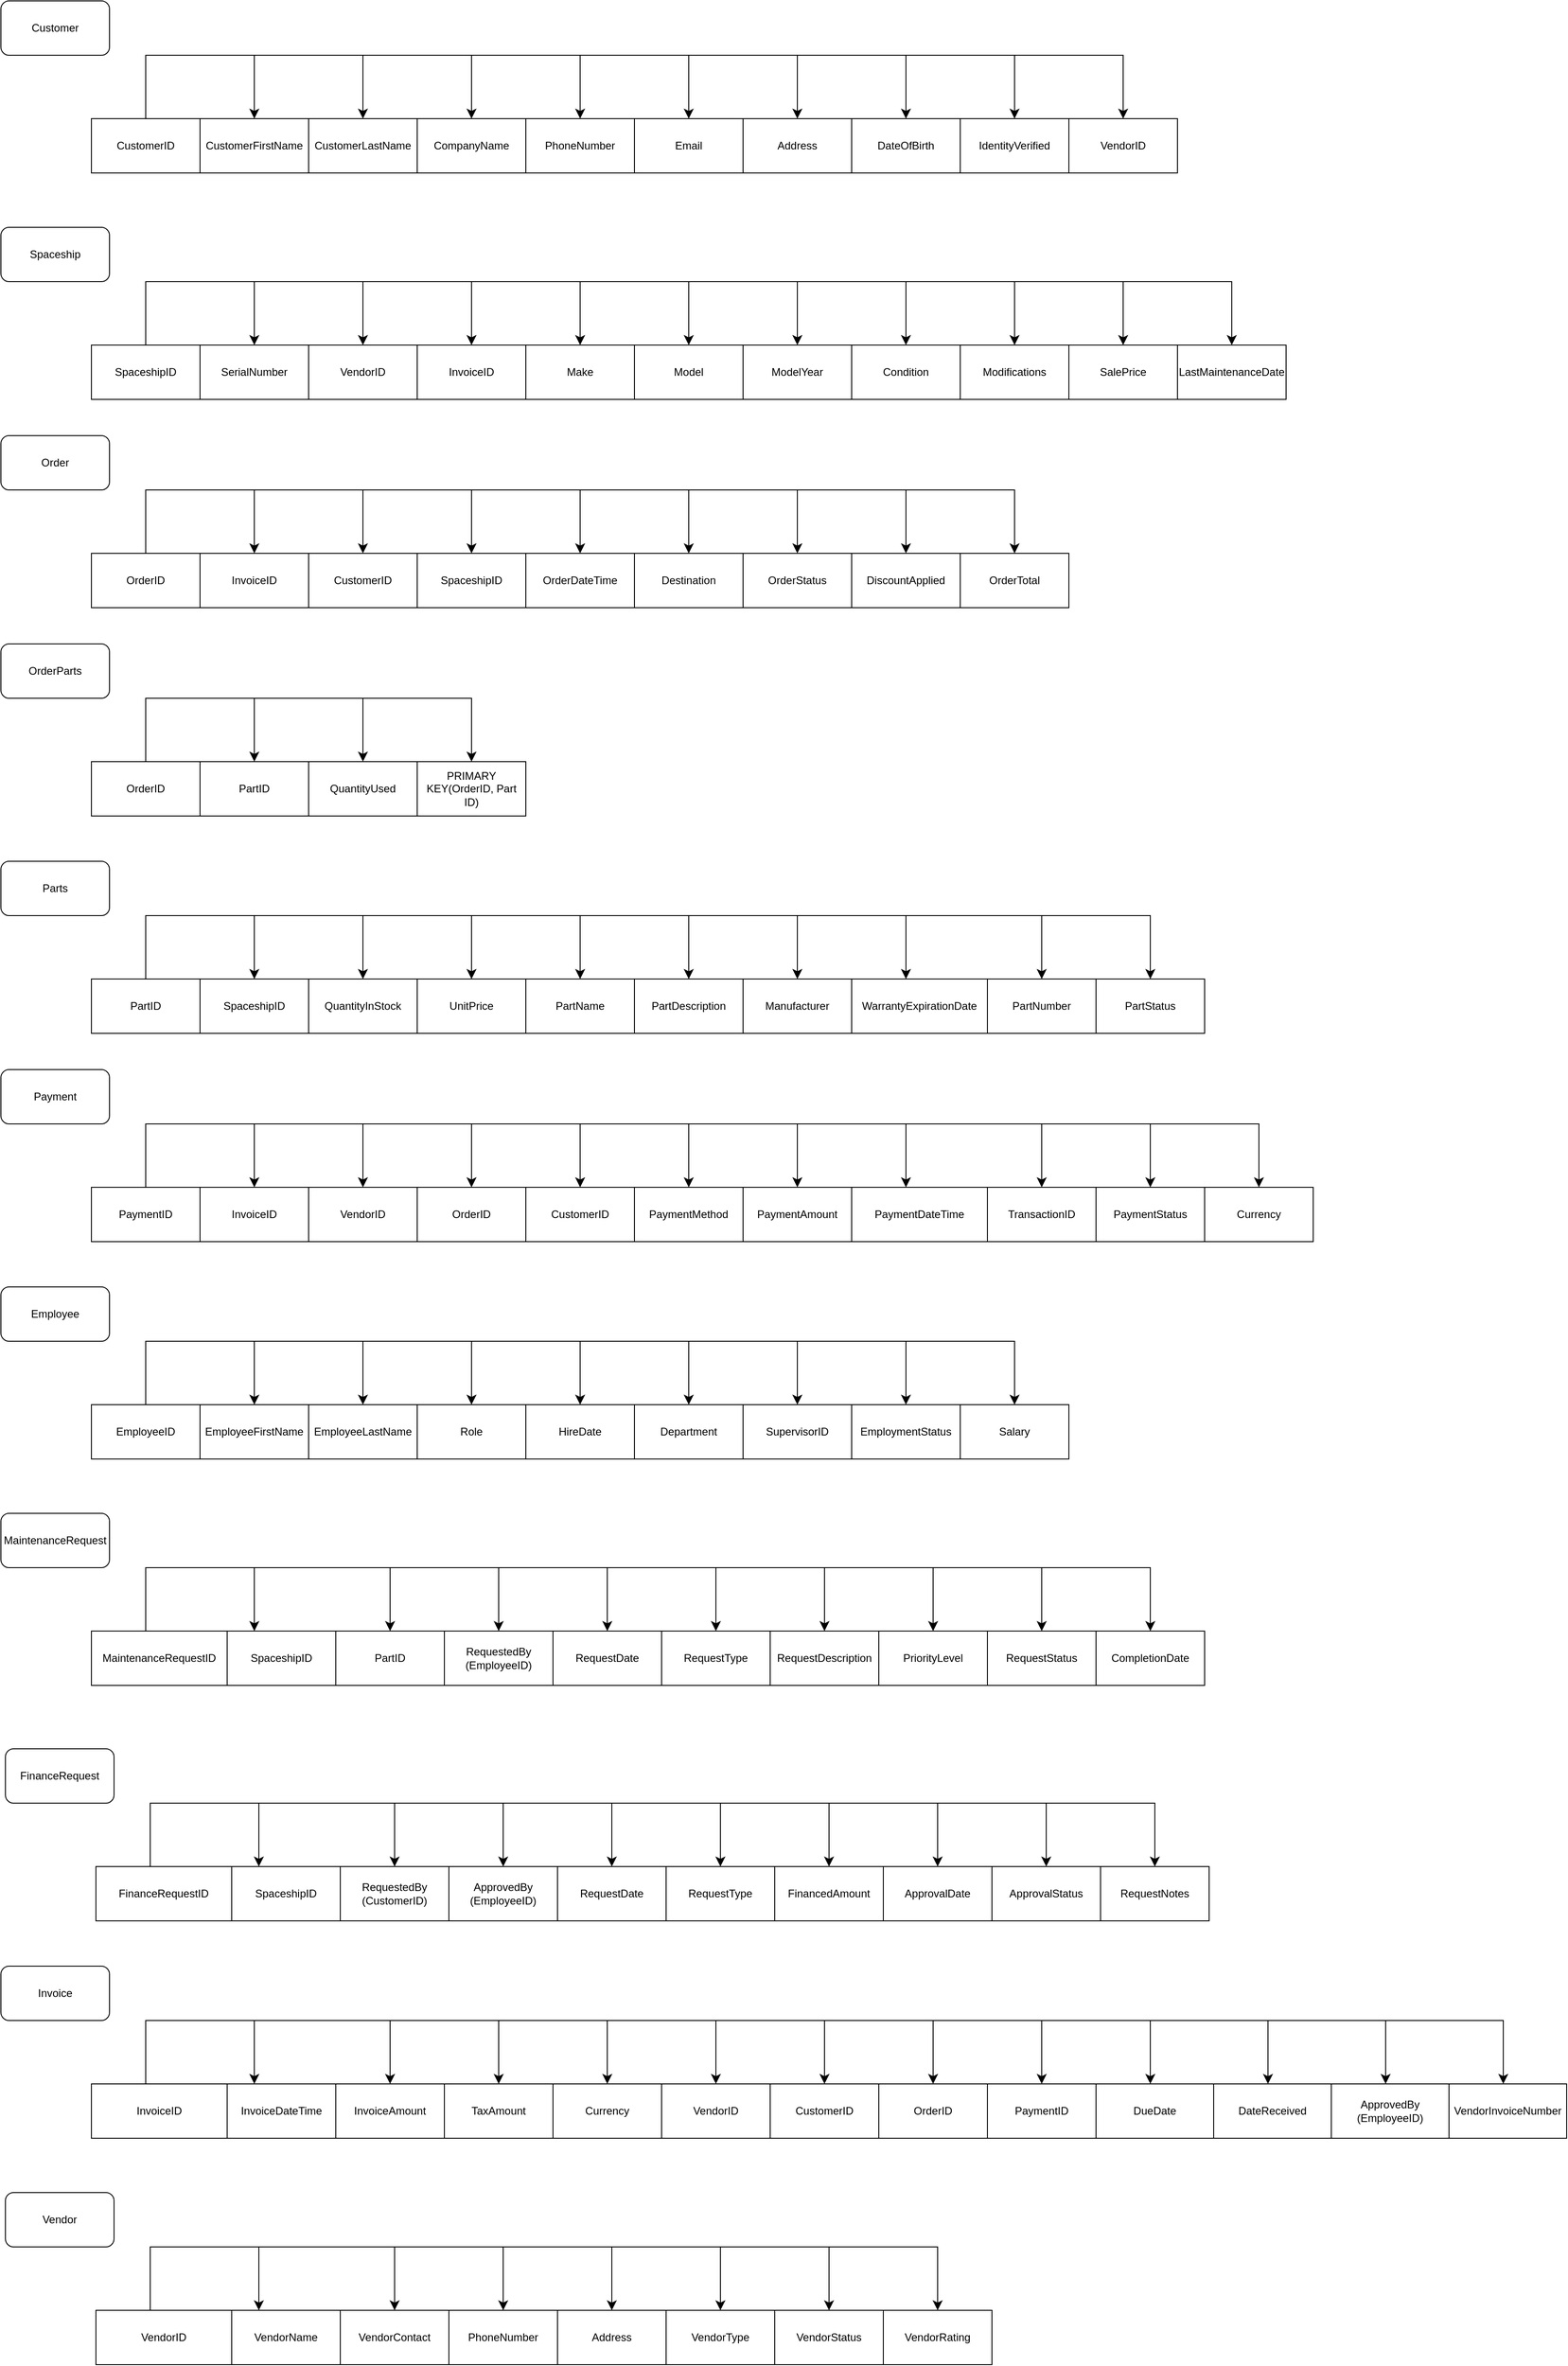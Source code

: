 <mxfile version="28.1.2">
  <diagram name="Page-1" id="vEVO_MnF3oOFh3FhXfyz">
    <mxGraphModel dx="2562" dy="1294" grid="1" gridSize="10" guides="1" tooltips="1" connect="1" arrows="1" fold="1" page="1" pageScale="1" pageWidth="850" pageHeight="1100" math="0" shadow="0">
      <root>
        <mxCell id="0" />
        <mxCell id="1" parent="0" />
        <mxCell id="wrcg6JFt1QbW0vFvjON_-1" value="CustomerID" style="rounded=0;whiteSpace=wrap;html=1;" vertex="1" parent="1">
          <mxGeometry x="120" y="240" width="120" height="60" as="geometry" />
        </mxCell>
        <mxCell id="wrcg6JFt1QbW0vFvjON_-2" value="CustomerFirstName" style="rounded=0;whiteSpace=wrap;html=1;" vertex="1" parent="1">
          <mxGeometry x="240" y="240" width="120" height="60" as="geometry" />
        </mxCell>
        <mxCell id="wrcg6JFt1QbW0vFvjON_-3" value="CustomerLastName" style="rounded=0;whiteSpace=wrap;html=1;" vertex="1" parent="1">
          <mxGeometry x="360" y="240" width="120" height="60" as="geometry" />
        </mxCell>
        <mxCell id="wrcg6JFt1QbW0vFvjON_-4" value="CompanyName" style="rounded=0;whiteSpace=wrap;html=1;" vertex="1" parent="1">
          <mxGeometry x="480" y="240" width="120" height="60" as="geometry" />
        </mxCell>
        <mxCell id="wrcg6JFt1QbW0vFvjON_-5" value="" style="edgeStyle=elbowEdgeStyle;elbow=vertical;endArrow=classic;html=1;curved=0;rounded=0;endSize=8;startSize=8;entryX=0.5;entryY=0;entryDx=0;entryDy=0;" edge="1" parent="1">
          <mxGeometry width="50" height="50" relative="1" as="geometry">
            <mxPoint x="180" y="240" as="sourcePoint" />
            <mxPoint x="300" y="240" as="targetPoint" />
            <Array as="points">
              <mxPoint x="210" y="170" />
            </Array>
          </mxGeometry>
        </mxCell>
        <mxCell id="wrcg6JFt1QbW0vFvjON_-6" value="" style="edgeStyle=segmentEdgeStyle;endArrow=classic;html=1;curved=0;rounded=0;endSize=8;startSize=8;" edge="1" parent="1">
          <mxGeometry width="50" height="50" relative="1" as="geometry">
            <mxPoint x="300" y="170" as="sourcePoint" />
            <mxPoint x="420" y="240" as="targetPoint" />
          </mxGeometry>
        </mxCell>
        <mxCell id="wrcg6JFt1QbW0vFvjON_-7" value="" style="edgeStyle=segmentEdgeStyle;endArrow=classic;html=1;curved=0;rounded=0;endSize=8;startSize=8;" edge="1" parent="1">
          <mxGeometry width="50" height="50" relative="1" as="geometry">
            <mxPoint x="420" y="170" as="sourcePoint" />
            <mxPoint x="540" y="240" as="targetPoint" />
          </mxGeometry>
        </mxCell>
        <mxCell id="wrcg6JFt1QbW0vFvjON_-8" value="PhoneNumber" style="rounded=0;whiteSpace=wrap;html=1;" vertex="1" parent="1">
          <mxGeometry x="600" y="240" width="120" height="60" as="geometry" />
        </mxCell>
        <mxCell id="wrcg6JFt1QbW0vFvjON_-9" value="" style="edgeStyle=segmentEdgeStyle;endArrow=classic;html=1;curved=0;rounded=0;endSize=8;startSize=8;" edge="1" parent="1">
          <mxGeometry width="50" height="50" relative="1" as="geometry">
            <mxPoint x="540" y="170" as="sourcePoint" />
            <mxPoint x="660" y="240" as="targetPoint" />
          </mxGeometry>
        </mxCell>
        <mxCell id="wrcg6JFt1QbW0vFvjON_-10" value="Email" style="rounded=0;whiteSpace=wrap;html=1;" vertex="1" parent="1">
          <mxGeometry x="720" y="240" width="120" height="60" as="geometry" />
        </mxCell>
        <mxCell id="wrcg6JFt1QbW0vFvjON_-11" value="Address" style="rounded=0;whiteSpace=wrap;html=1;" vertex="1" parent="1">
          <mxGeometry x="840" y="240" width="120" height="60" as="geometry" />
        </mxCell>
        <mxCell id="wrcg6JFt1QbW0vFvjON_-12" value="" style="edgeStyle=segmentEdgeStyle;endArrow=classic;html=1;curved=0;rounded=0;endSize=8;startSize=8;" edge="1" parent="1">
          <mxGeometry width="50" height="50" relative="1" as="geometry">
            <mxPoint x="660" y="170" as="sourcePoint" />
            <mxPoint x="780" y="240" as="targetPoint" />
          </mxGeometry>
        </mxCell>
        <mxCell id="wrcg6JFt1QbW0vFvjON_-13" value="" style="edgeStyle=segmentEdgeStyle;endArrow=classic;html=1;curved=0;rounded=0;endSize=8;startSize=8;" edge="1" parent="1">
          <mxGeometry width="50" height="50" relative="1" as="geometry">
            <mxPoint x="780" y="170" as="sourcePoint" />
            <mxPoint x="900" y="240" as="targetPoint" />
          </mxGeometry>
        </mxCell>
        <mxCell id="wrcg6JFt1QbW0vFvjON_-14" value="DateOfBirth" style="rounded=0;whiteSpace=wrap;html=1;" vertex="1" parent="1">
          <mxGeometry x="960" y="240" width="120" height="60" as="geometry" />
        </mxCell>
        <mxCell id="wrcg6JFt1QbW0vFvjON_-15" value="" style="edgeStyle=segmentEdgeStyle;endArrow=classic;html=1;curved=0;rounded=0;endSize=8;startSize=8;" edge="1" parent="1">
          <mxGeometry width="50" height="50" relative="1" as="geometry">
            <mxPoint x="900" y="170" as="sourcePoint" />
            <mxPoint x="1020" y="240" as="targetPoint" />
          </mxGeometry>
        </mxCell>
        <mxCell id="wrcg6JFt1QbW0vFvjON_-16" value="IdentityVerified" style="rounded=0;whiteSpace=wrap;html=1;" vertex="1" parent="1">
          <mxGeometry x="1080" y="240" width="120" height="60" as="geometry" />
        </mxCell>
        <mxCell id="wrcg6JFt1QbW0vFvjON_-17" value="VendorID" style="rounded=0;whiteSpace=wrap;html=1;" vertex="1" parent="1">
          <mxGeometry x="1200" y="240" width="120" height="60" as="geometry" />
        </mxCell>
        <mxCell id="wrcg6JFt1QbW0vFvjON_-18" value="" style="edgeStyle=segmentEdgeStyle;endArrow=classic;html=1;curved=0;rounded=0;endSize=8;startSize=8;" edge="1" parent="1">
          <mxGeometry width="50" height="50" relative="1" as="geometry">
            <mxPoint x="1020" y="170" as="sourcePoint" />
            <mxPoint x="1140" y="240" as="targetPoint" />
          </mxGeometry>
        </mxCell>
        <mxCell id="wrcg6JFt1QbW0vFvjON_-19" value="" style="edgeStyle=segmentEdgeStyle;endArrow=classic;html=1;curved=0;rounded=0;endSize=8;startSize=8;" edge="1" parent="1">
          <mxGeometry width="50" height="50" relative="1" as="geometry">
            <mxPoint x="1140" y="170" as="sourcePoint" />
            <mxPoint x="1260" y="240" as="targetPoint" />
          </mxGeometry>
        </mxCell>
        <mxCell id="wrcg6JFt1QbW0vFvjON_-22" value="Customer" style="rounded=1;whiteSpace=wrap;html=1;" vertex="1" parent="1">
          <mxGeometry x="20" y="110" width="120" height="60" as="geometry" />
        </mxCell>
        <mxCell id="wrcg6JFt1QbW0vFvjON_-23" value="SpaceshipID" style="rounded=0;whiteSpace=wrap;html=1;" vertex="1" parent="1">
          <mxGeometry x="120" y="490" width="120" height="60" as="geometry" />
        </mxCell>
        <mxCell id="wrcg6JFt1QbW0vFvjON_-24" value="SerialNumber" style="rounded=0;whiteSpace=wrap;html=1;" vertex="1" parent="1">
          <mxGeometry x="240" y="490" width="120" height="60" as="geometry" />
        </mxCell>
        <mxCell id="wrcg6JFt1QbW0vFvjON_-25" value="VendorID" style="rounded=0;whiteSpace=wrap;html=1;" vertex="1" parent="1">
          <mxGeometry x="360" y="490" width="120" height="60" as="geometry" />
        </mxCell>
        <mxCell id="wrcg6JFt1QbW0vFvjON_-26" value="InvoiceID" style="rounded=0;whiteSpace=wrap;html=1;" vertex="1" parent="1">
          <mxGeometry x="480" y="490" width="120" height="60" as="geometry" />
        </mxCell>
        <mxCell id="wrcg6JFt1QbW0vFvjON_-27" value="" style="edgeStyle=elbowEdgeStyle;elbow=vertical;endArrow=classic;html=1;curved=0;rounded=0;endSize=8;startSize=8;entryX=0.5;entryY=0;entryDx=0;entryDy=0;" edge="1" parent="1">
          <mxGeometry width="50" height="50" relative="1" as="geometry">
            <mxPoint x="180" y="490" as="sourcePoint" />
            <mxPoint x="300" y="490" as="targetPoint" />
            <Array as="points">
              <mxPoint x="210" y="420" />
            </Array>
          </mxGeometry>
        </mxCell>
        <mxCell id="wrcg6JFt1QbW0vFvjON_-28" value="" style="edgeStyle=segmentEdgeStyle;endArrow=classic;html=1;curved=0;rounded=0;endSize=8;startSize=8;" edge="1" parent="1">
          <mxGeometry width="50" height="50" relative="1" as="geometry">
            <mxPoint x="300" y="420" as="sourcePoint" />
            <mxPoint x="420" y="490" as="targetPoint" />
          </mxGeometry>
        </mxCell>
        <mxCell id="wrcg6JFt1QbW0vFvjON_-29" value="" style="edgeStyle=segmentEdgeStyle;endArrow=classic;html=1;curved=0;rounded=0;endSize=8;startSize=8;" edge="1" parent="1">
          <mxGeometry width="50" height="50" relative="1" as="geometry">
            <mxPoint x="420" y="420" as="sourcePoint" />
            <mxPoint x="540" y="490" as="targetPoint" />
          </mxGeometry>
        </mxCell>
        <mxCell id="wrcg6JFt1QbW0vFvjON_-30" value="Make" style="rounded=0;whiteSpace=wrap;html=1;" vertex="1" parent="1">
          <mxGeometry x="600" y="490" width="120" height="60" as="geometry" />
        </mxCell>
        <mxCell id="wrcg6JFt1QbW0vFvjON_-31" value="" style="edgeStyle=segmentEdgeStyle;endArrow=classic;html=1;curved=0;rounded=0;endSize=8;startSize=8;" edge="1" parent="1">
          <mxGeometry width="50" height="50" relative="1" as="geometry">
            <mxPoint x="540" y="420" as="sourcePoint" />
            <mxPoint x="660" y="490" as="targetPoint" />
          </mxGeometry>
        </mxCell>
        <mxCell id="wrcg6JFt1QbW0vFvjON_-32" value="Model" style="rounded=0;whiteSpace=wrap;html=1;" vertex="1" parent="1">
          <mxGeometry x="720" y="490" width="120" height="60" as="geometry" />
        </mxCell>
        <mxCell id="wrcg6JFt1QbW0vFvjON_-33" value="ModelYear" style="rounded=0;whiteSpace=wrap;html=1;" vertex="1" parent="1">
          <mxGeometry x="840" y="490" width="120" height="60" as="geometry" />
        </mxCell>
        <mxCell id="wrcg6JFt1QbW0vFvjON_-34" value="" style="edgeStyle=segmentEdgeStyle;endArrow=classic;html=1;curved=0;rounded=0;endSize=8;startSize=8;" edge="1" parent="1">
          <mxGeometry width="50" height="50" relative="1" as="geometry">
            <mxPoint x="660" y="420" as="sourcePoint" />
            <mxPoint x="780" y="490" as="targetPoint" />
          </mxGeometry>
        </mxCell>
        <mxCell id="wrcg6JFt1QbW0vFvjON_-35" value="" style="edgeStyle=segmentEdgeStyle;endArrow=classic;html=1;curved=0;rounded=0;endSize=8;startSize=8;" edge="1" parent="1">
          <mxGeometry width="50" height="50" relative="1" as="geometry">
            <mxPoint x="780" y="420" as="sourcePoint" />
            <mxPoint x="900" y="490" as="targetPoint" />
          </mxGeometry>
        </mxCell>
        <mxCell id="wrcg6JFt1QbW0vFvjON_-36" value="Condition" style="rounded=0;whiteSpace=wrap;html=1;" vertex="1" parent="1">
          <mxGeometry x="960" y="490" width="120" height="60" as="geometry" />
        </mxCell>
        <mxCell id="wrcg6JFt1QbW0vFvjON_-37" value="" style="edgeStyle=segmentEdgeStyle;endArrow=classic;html=1;curved=0;rounded=0;endSize=8;startSize=8;" edge="1" parent="1">
          <mxGeometry width="50" height="50" relative="1" as="geometry">
            <mxPoint x="900" y="420" as="sourcePoint" />
            <mxPoint x="1020" y="490" as="targetPoint" />
          </mxGeometry>
        </mxCell>
        <mxCell id="wrcg6JFt1QbW0vFvjON_-38" value="Modifications" style="rounded=0;whiteSpace=wrap;html=1;" vertex="1" parent="1">
          <mxGeometry x="1080" y="490" width="120" height="60" as="geometry" />
        </mxCell>
        <mxCell id="wrcg6JFt1QbW0vFvjON_-39" value="SalePrice" style="rounded=0;whiteSpace=wrap;html=1;" vertex="1" parent="1">
          <mxGeometry x="1200" y="490" width="120" height="60" as="geometry" />
        </mxCell>
        <mxCell id="wrcg6JFt1QbW0vFvjON_-40" value="" style="edgeStyle=segmentEdgeStyle;endArrow=classic;html=1;curved=0;rounded=0;endSize=8;startSize=8;" edge="1" parent="1">
          <mxGeometry width="50" height="50" relative="1" as="geometry">
            <mxPoint x="1020" y="420" as="sourcePoint" />
            <mxPoint x="1140" y="490" as="targetPoint" />
          </mxGeometry>
        </mxCell>
        <mxCell id="wrcg6JFt1QbW0vFvjON_-41" value="" style="edgeStyle=segmentEdgeStyle;endArrow=classic;html=1;curved=0;rounded=0;endSize=8;startSize=8;" edge="1" parent="1">
          <mxGeometry width="50" height="50" relative="1" as="geometry">
            <mxPoint x="1140" y="420" as="sourcePoint" />
            <mxPoint x="1260" y="490" as="targetPoint" />
          </mxGeometry>
        </mxCell>
        <mxCell id="wrcg6JFt1QbW0vFvjON_-42" value="Spaceship" style="rounded=1;whiteSpace=wrap;html=1;" vertex="1" parent="1">
          <mxGeometry x="20" y="360" width="120" height="60" as="geometry" />
        </mxCell>
        <mxCell id="wrcg6JFt1QbW0vFvjON_-43" value="LastMaintenanceDate" style="rounded=0;whiteSpace=wrap;html=1;" vertex="1" parent="1">
          <mxGeometry x="1320" y="490" width="120" height="60" as="geometry" />
        </mxCell>
        <mxCell id="wrcg6JFt1QbW0vFvjON_-44" value="" style="edgeStyle=segmentEdgeStyle;endArrow=classic;html=1;curved=0;rounded=0;endSize=8;startSize=8;" edge="1" parent="1">
          <mxGeometry width="50" height="50" relative="1" as="geometry">
            <mxPoint x="1260" y="420" as="sourcePoint" />
            <mxPoint x="1380" y="490" as="targetPoint" />
          </mxGeometry>
        </mxCell>
        <mxCell id="wrcg6JFt1QbW0vFvjON_-45" value="OrderID" style="rounded=0;whiteSpace=wrap;html=1;" vertex="1" parent="1">
          <mxGeometry x="120" y="720" width="120" height="60" as="geometry" />
        </mxCell>
        <mxCell id="wrcg6JFt1QbW0vFvjON_-46" value="InvoiceID" style="rounded=0;whiteSpace=wrap;html=1;" vertex="1" parent="1">
          <mxGeometry x="240" y="720" width="120" height="60" as="geometry" />
        </mxCell>
        <mxCell id="wrcg6JFt1QbW0vFvjON_-47" value="CustomerID" style="rounded=0;whiteSpace=wrap;html=1;" vertex="1" parent="1">
          <mxGeometry x="360" y="720" width="120" height="60" as="geometry" />
        </mxCell>
        <mxCell id="wrcg6JFt1QbW0vFvjON_-48" value="SpaceshipID" style="rounded=0;whiteSpace=wrap;html=1;" vertex="1" parent="1">
          <mxGeometry x="480" y="720" width="120" height="60" as="geometry" />
        </mxCell>
        <mxCell id="wrcg6JFt1QbW0vFvjON_-49" value="" style="edgeStyle=elbowEdgeStyle;elbow=vertical;endArrow=classic;html=1;curved=0;rounded=0;endSize=8;startSize=8;entryX=0.5;entryY=0;entryDx=0;entryDy=0;" edge="1" parent="1">
          <mxGeometry width="50" height="50" relative="1" as="geometry">
            <mxPoint x="180" y="720" as="sourcePoint" />
            <mxPoint x="300" y="720" as="targetPoint" />
            <Array as="points">
              <mxPoint x="210" y="650" />
            </Array>
          </mxGeometry>
        </mxCell>
        <mxCell id="wrcg6JFt1QbW0vFvjON_-50" value="" style="edgeStyle=segmentEdgeStyle;endArrow=classic;html=1;curved=0;rounded=0;endSize=8;startSize=8;" edge="1" parent="1">
          <mxGeometry width="50" height="50" relative="1" as="geometry">
            <mxPoint x="300" y="650" as="sourcePoint" />
            <mxPoint x="420" y="720" as="targetPoint" />
          </mxGeometry>
        </mxCell>
        <mxCell id="wrcg6JFt1QbW0vFvjON_-51" value="" style="edgeStyle=segmentEdgeStyle;endArrow=classic;html=1;curved=0;rounded=0;endSize=8;startSize=8;" edge="1" parent="1">
          <mxGeometry width="50" height="50" relative="1" as="geometry">
            <mxPoint x="420" y="650" as="sourcePoint" />
            <mxPoint x="540" y="720" as="targetPoint" />
          </mxGeometry>
        </mxCell>
        <mxCell id="wrcg6JFt1QbW0vFvjON_-52" value="OrderDateTime" style="rounded=0;whiteSpace=wrap;html=1;" vertex="1" parent="1">
          <mxGeometry x="600" y="720" width="120" height="60" as="geometry" />
        </mxCell>
        <mxCell id="wrcg6JFt1QbW0vFvjON_-53" value="" style="edgeStyle=segmentEdgeStyle;endArrow=classic;html=1;curved=0;rounded=0;endSize=8;startSize=8;" edge="1" parent="1">
          <mxGeometry width="50" height="50" relative="1" as="geometry">
            <mxPoint x="540" y="650" as="sourcePoint" />
            <mxPoint x="660" y="720" as="targetPoint" />
          </mxGeometry>
        </mxCell>
        <mxCell id="wrcg6JFt1QbW0vFvjON_-54" value="Destination" style="rounded=0;whiteSpace=wrap;html=1;" vertex="1" parent="1">
          <mxGeometry x="720" y="720" width="120" height="60" as="geometry" />
        </mxCell>
        <mxCell id="wrcg6JFt1QbW0vFvjON_-55" value="OrderStatus" style="rounded=0;whiteSpace=wrap;html=1;" vertex="1" parent="1">
          <mxGeometry x="840" y="720" width="120" height="60" as="geometry" />
        </mxCell>
        <mxCell id="wrcg6JFt1QbW0vFvjON_-56" value="" style="edgeStyle=segmentEdgeStyle;endArrow=classic;html=1;curved=0;rounded=0;endSize=8;startSize=8;" edge="1" parent="1">
          <mxGeometry width="50" height="50" relative="1" as="geometry">
            <mxPoint x="660" y="650" as="sourcePoint" />
            <mxPoint x="780" y="720" as="targetPoint" />
          </mxGeometry>
        </mxCell>
        <mxCell id="wrcg6JFt1QbW0vFvjON_-57" value="" style="edgeStyle=segmentEdgeStyle;endArrow=classic;html=1;curved=0;rounded=0;endSize=8;startSize=8;" edge="1" parent="1">
          <mxGeometry width="50" height="50" relative="1" as="geometry">
            <mxPoint x="780" y="650" as="sourcePoint" />
            <mxPoint x="900" y="720" as="targetPoint" />
          </mxGeometry>
        </mxCell>
        <mxCell id="wrcg6JFt1QbW0vFvjON_-58" value="DiscountApplied" style="rounded=0;whiteSpace=wrap;html=1;" vertex="1" parent="1">
          <mxGeometry x="960" y="720" width="120" height="60" as="geometry" />
        </mxCell>
        <mxCell id="wrcg6JFt1QbW0vFvjON_-59" value="" style="edgeStyle=segmentEdgeStyle;endArrow=classic;html=1;curved=0;rounded=0;endSize=8;startSize=8;" edge="1" parent="1">
          <mxGeometry width="50" height="50" relative="1" as="geometry">
            <mxPoint x="900" y="650" as="sourcePoint" />
            <mxPoint x="1020" y="720" as="targetPoint" />
          </mxGeometry>
        </mxCell>
        <mxCell id="wrcg6JFt1QbW0vFvjON_-60" value="OrderTotal" style="rounded=0;whiteSpace=wrap;html=1;" vertex="1" parent="1">
          <mxGeometry x="1080" y="720" width="120" height="60" as="geometry" />
        </mxCell>
        <mxCell id="wrcg6JFt1QbW0vFvjON_-62" value="" style="edgeStyle=segmentEdgeStyle;endArrow=classic;html=1;curved=0;rounded=0;endSize=8;startSize=8;" edge="1" parent="1">
          <mxGeometry width="50" height="50" relative="1" as="geometry">
            <mxPoint x="1020" y="650" as="sourcePoint" />
            <mxPoint x="1140" y="720" as="targetPoint" />
          </mxGeometry>
        </mxCell>
        <mxCell id="wrcg6JFt1QbW0vFvjON_-64" value="Order" style="rounded=1;whiteSpace=wrap;html=1;" vertex="1" parent="1">
          <mxGeometry x="20" y="590" width="120" height="60" as="geometry" />
        </mxCell>
        <mxCell id="wrcg6JFt1QbW0vFvjON_-67" value="OrderID" style="rounded=0;whiteSpace=wrap;html=1;" vertex="1" parent="1">
          <mxGeometry x="120" y="950" width="120" height="60" as="geometry" />
        </mxCell>
        <mxCell id="wrcg6JFt1QbW0vFvjON_-68" value="PartID" style="rounded=0;whiteSpace=wrap;html=1;" vertex="1" parent="1">
          <mxGeometry x="240" y="950" width="120" height="60" as="geometry" />
        </mxCell>
        <mxCell id="wrcg6JFt1QbW0vFvjON_-69" value="QuantityUsed" style="rounded=0;whiteSpace=wrap;html=1;" vertex="1" parent="1">
          <mxGeometry x="360" y="950" width="120" height="60" as="geometry" />
        </mxCell>
        <mxCell id="wrcg6JFt1QbW0vFvjON_-70" value="PRIMARY KEY(OrderID, Part ID)" style="rounded=0;whiteSpace=wrap;html=1;" vertex="1" parent="1">
          <mxGeometry x="480" y="950" width="120" height="60" as="geometry" />
        </mxCell>
        <mxCell id="wrcg6JFt1QbW0vFvjON_-71" value="" style="edgeStyle=elbowEdgeStyle;elbow=vertical;endArrow=classic;html=1;curved=0;rounded=0;endSize=8;startSize=8;entryX=0.5;entryY=0;entryDx=0;entryDy=0;" edge="1" parent="1">
          <mxGeometry width="50" height="50" relative="1" as="geometry">
            <mxPoint x="180" y="950" as="sourcePoint" />
            <mxPoint x="300" y="950" as="targetPoint" />
            <Array as="points">
              <mxPoint x="210" y="880" />
            </Array>
          </mxGeometry>
        </mxCell>
        <mxCell id="wrcg6JFt1QbW0vFvjON_-72" value="" style="edgeStyle=segmentEdgeStyle;endArrow=classic;html=1;curved=0;rounded=0;endSize=8;startSize=8;" edge="1" parent="1">
          <mxGeometry width="50" height="50" relative="1" as="geometry">
            <mxPoint x="300" y="880" as="sourcePoint" />
            <mxPoint x="420" y="950" as="targetPoint" />
          </mxGeometry>
        </mxCell>
        <mxCell id="wrcg6JFt1QbW0vFvjON_-73" value="" style="edgeStyle=segmentEdgeStyle;endArrow=classic;html=1;curved=0;rounded=0;endSize=8;startSize=8;" edge="1" parent="1">
          <mxGeometry width="50" height="50" relative="1" as="geometry">
            <mxPoint x="420" y="880" as="sourcePoint" />
            <mxPoint x="540" y="950" as="targetPoint" />
          </mxGeometry>
        </mxCell>
        <mxCell id="wrcg6JFt1QbW0vFvjON_-83" value="OrderParts" style="rounded=1;whiteSpace=wrap;html=1;" vertex="1" parent="1">
          <mxGeometry x="20" y="820" width="120" height="60" as="geometry" />
        </mxCell>
        <mxCell id="wrcg6JFt1QbW0vFvjON_-84" value="PartID" style="rounded=0;whiteSpace=wrap;html=1;" vertex="1" parent="1">
          <mxGeometry x="120" y="1190" width="120" height="60" as="geometry" />
        </mxCell>
        <mxCell id="wrcg6JFt1QbW0vFvjON_-85" value="SpaceshipID" style="rounded=0;whiteSpace=wrap;html=1;" vertex="1" parent="1">
          <mxGeometry x="240" y="1190" width="120" height="60" as="geometry" />
        </mxCell>
        <mxCell id="wrcg6JFt1QbW0vFvjON_-86" value="QuantityInStock" style="rounded=0;whiteSpace=wrap;html=1;" vertex="1" parent="1">
          <mxGeometry x="360" y="1190" width="120" height="60" as="geometry" />
        </mxCell>
        <mxCell id="wrcg6JFt1QbW0vFvjON_-87" value="UnitPrice" style="rounded=0;whiteSpace=wrap;html=1;" vertex="1" parent="1">
          <mxGeometry x="480" y="1190" width="120" height="60" as="geometry" />
        </mxCell>
        <mxCell id="wrcg6JFt1QbW0vFvjON_-88" value="" style="edgeStyle=elbowEdgeStyle;elbow=vertical;endArrow=classic;html=1;curved=0;rounded=0;endSize=8;startSize=8;entryX=0.5;entryY=0;entryDx=0;entryDy=0;" edge="1" parent="1">
          <mxGeometry width="50" height="50" relative="1" as="geometry">
            <mxPoint x="180" y="1190" as="sourcePoint" />
            <mxPoint x="300" y="1190" as="targetPoint" />
            <Array as="points">
              <mxPoint x="210" y="1120" />
            </Array>
          </mxGeometry>
        </mxCell>
        <mxCell id="wrcg6JFt1QbW0vFvjON_-89" value="" style="edgeStyle=segmentEdgeStyle;endArrow=classic;html=1;curved=0;rounded=0;endSize=8;startSize=8;" edge="1" parent="1">
          <mxGeometry width="50" height="50" relative="1" as="geometry">
            <mxPoint x="300" y="1120" as="sourcePoint" />
            <mxPoint x="420" y="1190" as="targetPoint" />
          </mxGeometry>
        </mxCell>
        <mxCell id="wrcg6JFt1QbW0vFvjON_-90" value="" style="edgeStyle=segmentEdgeStyle;endArrow=classic;html=1;curved=0;rounded=0;endSize=8;startSize=8;" edge="1" parent="1">
          <mxGeometry width="50" height="50" relative="1" as="geometry">
            <mxPoint x="420" y="1120" as="sourcePoint" />
            <mxPoint x="540" y="1190" as="targetPoint" />
          </mxGeometry>
        </mxCell>
        <mxCell id="wrcg6JFt1QbW0vFvjON_-91" value="PartName" style="rounded=0;whiteSpace=wrap;html=1;" vertex="1" parent="1">
          <mxGeometry x="600" y="1190" width="120" height="60" as="geometry" />
        </mxCell>
        <mxCell id="wrcg6JFt1QbW0vFvjON_-92" value="" style="edgeStyle=segmentEdgeStyle;endArrow=classic;html=1;curved=0;rounded=0;endSize=8;startSize=8;" edge="1" parent="1">
          <mxGeometry width="50" height="50" relative="1" as="geometry">
            <mxPoint x="540" y="1120" as="sourcePoint" />
            <mxPoint x="660" y="1190" as="targetPoint" />
          </mxGeometry>
        </mxCell>
        <mxCell id="wrcg6JFt1QbW0vFvjON_-93" value="PartDescription" style="rounded=0;whiteSpace=wrap;html=1;" vertex="1" parent="1">
          <mxGeometry x="720" y="1190" width="120" height="60" as="geometry" />
        </mxCell>
        <mxCell id="wrcg6JFt1QbW0vFvjON_-94" value="Manufacturer" style="rounded=0;whiteSpace=wrap;html=1;" vertex="1" parent="1">
          <mxGeometry x="840" y="1190" width="120" height="60" as="geometry" />
        </mxCell>
        <mxCell id="wrcg6JFt1QbW0vFvjON_-95" value="" style="edgeStyle=segmentEdgeStyle;endArrow=classic;html=1;curved=0;rounded=0;endSize=8;startSize=8;" edge="1" parent="1">
          <mxGeometry width="50" height="50" relative="1" as="geometry">
            <mxPoint x="660" y="1120" as="sourcePoint" />
            <mxPoint x="780" y="1190" as="targetPoint" />
          </mxGeometry>
        </mxCell>
        <mxCell id="wrcg6JFt1QbW0vFvjON_-96" value="" style="edgeStyle=segmentEdgeStyle;endArrow=classic;html=1;curved=0;rounded=0;endSize=8;startSize=8;" edge="1" parent="1">
          <mxGeometry width="50" height="50" relative="1" as="geometry">
            <mxPoint x="780" y="1120" as="sourcePoint" />
            <mxPoint x="900" y="1190" as="targetPoint" />
          </mxGeometry>
        </mxCell>
        <mxCell id="wrcg6JFt1QbW0vFvjON_-97" value="WarrantyExpirationDate" style="rounded=0;whiteSpace=wrap;html=1;" vertex="1" parent="1">
          <mxGeometry x="960" y="1190" width="150" height="60" as="geometry" />
        </mxCell>
        <mxCell id="wrcg6JFt1QbW0vFvjON_-98" value="" style="edgeStyle=segmentEdgeStyle;endArrow=classic;html=1;curved=0;rounded=0;endSize=8;startSize=8;" edge="1" parent="1">
          <mxGeometry width="50" height="50" relative="1" as="geometry">
            <mxPoint x="900" y="1120" as="sourcePoint" />
            <mxPoint x="1020" y="1190" as="targetPoint" />
          </mxGeometry>
        </mxCell>
        <mxCell id="wrcg6JFt1QbW0vFvjON_-99" value="PartNumber" style="rounded=0;whiteSpace=wrap;html=1;" vertex="1" parent="1">
          <mxGeometry x="1110" y="1190" width="120" height="60" as="geometry" />
        </mxCell>
        <mxCell id="wrcg6JFt1QbW0vFvjON_-100" value="" style="edgeStyle=segmentEdgeStyle;endArrow=classic;html=1;curved=0;rounded=0;endSize=8;startSize=8;" edge="1" parent="1">
          <mxGeometry width="50" height="50" relative="1" as="geometry">
            <mxPoint x="1020" y="1120" as="sourcePoint" />
            <mxPoint x="1170" y="1190" as="targetPoint" />
            <Array as="points">
              <mxPoint x="1170" y="1120" />
            </Array>
          </mxGeometry>
        </mxCell>
        <mxCell id="wrcg6JFt1QbW0vFvjON_-101" value="Parts" style="rounded=1;whiteSpace=wrap;html=1;" vertex="1" parent="1">
          <mxGeometry x="20" y="1060" width="120" height="60" as="geometry" />
        </mxCell>
        <mxCell id="wrcg6JFt1QbW0vFvjON_-104" value="" style="edgeStyle=segmentEdgeStyle;endArrow=classic;html=1;curved=0;rounded=0;endSize=8;startSize=8;" edge="1" parent="1">
          <mxGeometry width="50" height="50" relative="1" as="geometry">
            <mxPoint x="1170" y="1120" as="sourcePoint" />
            <mxPoint x="1290" y="1190" as="targetPoint" />
          </mxGeometry>
        </mxCell>
        <mxCell id="wrcg6JFt1QbW0vFvjON_-105" value="PartStatus" style="rounded=0;whiteSpace=wrap;html=1;" vertex="1" parent="1">
          <mxGeometry x="1230" y="1190" width="120" height="60" as="geometry" />
        </mxCell>
        <mxCell id="wrcg6JFt1QbW0vFvjON_-107" value="PaymentID" style="rounded=0;whiteSpace=wrap;html=1;" vertex="1" parent="1">
          <mxGeometry x="120" y="1420" width="120" height="60" as="geometry" />
        </mxCell>
        <mxCell id="wrcg6JFt1QbW0vFvjON_-108" value="InvoiceID" style="rounded=0;whiteSpace=wrap;html=1;" vertex="1" parent="1">
          <mxGeometry x="240" y="1420" width="120" height="60" as="geometry" />
        </mxCell>
        <mxCell id="wrcg6JFt1QbW0vFvjON_-109" value="VendorID" style="rounded=0;whiteSpace=wrap;html=1;" vertex="1" parent="1">
          <mxGeometry x="360" y="1420" width="120" height="60" as="geometry" />
        </mxCell>
        <mxCell id="wrcg6JFt1QbW0vFvjON_-110" value="OrderID" style="rounded=0;whiteSpace=wrap;html=1;" vertex="1" parent="1">
          <mxGeometry x="480" y="1420" width="120" height="60" as="geometry" />
        </mxCell>
        <mxCell id="wrcg6JFt1QbW0vFvjON_-111" value="" style="edgeStyle=elbowEdgeStyle;elbow=vertical;endArrow=classic;html=1;curved=0;rounded=0;endSize=8;startSize=8;entryX=0.5;entryY=0;entryDx=0;entryDy=0;" edge="1" parent="1">
          <mxGeometry width="50" height="50" relative="1" as="geometry">
            <mxPoint x="180" y="1420" as="sourcePoint" />
            <mxPoint x="300" y="1420" as="targetPoint" />
            <Array as="points">
              <mxPoint x="210" y="1350" />
            </Array>
          </mxGeometry>
        </mxCell>
        <mxCell id="wrcg6JFt1QbW0vFvjON_-112" value="" style="edgeStyle=segmentEdgeStyle;endArrow=classic;html=1;curved=0;rounded=0;endSize=8;startSize=8;" edge="1" parent="1">
          <mxGeometry width="50" height="50" relative="1" as="geometry">
            <mxPoint x="300" y="1350" as="sourcePoint" />
            <mxPoint x="420" y="1420" as="targetPoint" />
          </mxGeometry>
        </mxCell>
        <mxCell id="wrcg6JFt1QbW0vFvjON_-113" value="" style="edgeStyle=segmentEdgeStyle;endArrow=classic;html=1;curved=0;rounded=0;endSize=8;startSize=8;" edge="1" parent="1">
          <mxGeometry width="50" height="50" relative="1" as="geometry">
            <mxPoint x="420" y="1350" as="sourcePoint" />
            <mxPoint x="540" y="1420" as="targetPoint" />
          </mxGeometry>
        </mxCell>
        <mxCell id="wrcg6JFt1QbW0vFvjON_-114" value="CustomerID" style="rounded=0;whiteSpace=wrap;html=1;" vertex="1" parent="1">
          <mxGeometry x="600" y="1420" width="120" height="60" as="geometry" />
        </mxCell>
        <mxCell id="wrcg6JFt1QbW0vFvjON_-115" value="" style="edgeStyle=segmentEdgeStyle;endArrow=classic;html=1;curved=0;rounded=0;endSize=8;startSize=8;" edge="1" parent="1">
          <mxGeometry width="50" height="50" relative="1" as="geometry">
            <mxPoint x="540" y="1350" as="sourcePoint" />
            <mxPoint x="660" y="1420" as="targetPoint" />
          </mxGeometry>
        </mxCell>
        <mxCell id="wrcg6JFt1QbW0vFvjON_-116" value="PaymentMethod" style="rounded=0;whiteSpace=wrap;html=1;" vertex="1" parent="1">
          <mxGeometry x="720" y="1420" width="120" height="60" as="geometry" />
        </mxCell>
        <mxCell id="wrcg6JFt1QbW0vFvjON_-117" value="PaymentAmount" style="rounded=0;whiteSpace=wrap;html=1;" vertex="1" parent="1">
          <mxGeometry x="840" y="1420" width="120" height="60" as="geometry" />
        </mxCell>
        <mxCell id="wrcg6JFt1QbW0vFvjON_-118" value="" style="edgeStyle=segmentEdgeStyle;endArrow=classic;html=1;curved=0;rounded=0;endSize=8;startSize=8;" edge="1" parent="1">
          <mxGeometry width="50" height="50" relative="1" as="geometry">
            <mxPoint x="660" y="1350" as="sourcePoint" />
            <mxPoint x="780" y="1420" as="targetPoint" />
          </mxGeometry>
        </mxCell>
        <mxCell id="wrcg6JFt1QbW0vFvjON_-119" value="" style="edgeStyle=segmentEdgeStyle;endArrow=classic;html=1;curved=0;rounded=0;endSize=8;startSize=8;" edge="1" parent="1">
          <mxGeometry width="50" height="50" relative="1" as="geometry">
            <mxPoint x="780" y="1350" as="sourcePoint" />
            <mxPoint x="900" y="1420" as="targetPoint" />
          </mxGeometry>
        </mxCell>
        <mxCell id="wrcg6JFt1QbW0vFvjON_-120" value="PaymentDateTime" style="rounded=0;whiteSpace=wrap;html=1;" vertex="1" parent="1">
          <mxGeometry x="960" y="1420" width="150" height="60" as="geometry" />
        </mxCell>
        <mxCell id="wrcg6JFt1QbW0vFvjON_-121" value="" style="edgeStyle=segmentEdgeStyle;endArrow=classic;html=1;curved=0;rounded=0;endSize=8;startSize=8;" edge="1" parent="1">
          <mxGeometry width="50" height="50" relative="1" as="geometry">
            <mxPoint x="900" y="1350" as="sourcePoint" />
            <mxPoint x="1020" y="1420" as="targetPoint" />
          </mxGeometry>
        </mxCell>
        <mxCell id="wrcg6JFt1QbW0vFvjON_-122" value="TransactionID" style="rounded=0;whiteSpace=wrap;html=1;" vertex="1" parent="1">
          <mxGeometry x="1110" y="1420" width="120" height="60" as="geometry" />
        </mxCell>
        <mxCell id="wrcg6JFt1QbW0vFvjON_-123" value="" style="edgeStyle=segmentEdgeStyle;endArrow=classic;html=1;curved=0;rounded=0;endSize=8;startSize=8;" edge="1" parent="1">
          <mxGeometry width="50" height="50" relative="1" as="geometry">
            <mxPoint x="1020" y="1350" as="sourcePoint" />
            <mxPoint x="1170" y="1420" as="targetPoint" />
            <Array as="points">
              <mxPoint x="1170" y="1350" />
            </Array>
          </mxGeometry>
        </mxCell>
        <mxCell id="wrcg6JFt1QbW0vFvjON_-124" value="Payment" style="rounded=1;whiteSpace=wrap;html=1;" vertex="1" parent="1">
          <mxGeometry x="20" y="1290" width="120" height="60" as="geometry" />
        </mxCell>
        <mxCell id="wrcg6JFt1QbW0vFvjON_-125" value="PaymentStatus" style="rounded=0;whiteSpace=wrap;html=1;" vertex="1" parent="1">
          <mxGeometry x="1230" y="1420" width="120" height="60" as="geometry" />
        </mxCell>
        <mxCell id="wrcg6JFt1QbW0vFvjON_-126" value="" style="edgeStyle=segmentEdgeStyle;endArrow=classic;html=1;curved=0;rounded=0;endSize=8;startSize=8;" edge="1" parent="1">
          <mxGeometry width="50" height="50" relative="1" as="geometry">
            <mxPoint x="1170" y="1350" as="sourcePoint" />
            <mxPoint x="1290" y="1420" as="targetPoint" />
          </mxGeometry>
        </mxCell>
        <mxCell id="wrcg6JFt1QbW0vFvjON_-127" value="Currency" style="rounded=0;whiteSpace=wrap;html=1;" vertex="1" parent="1">
          <mxGeometry x="1350" y="1420" width="120" height="60" as="geometry" />
        </mxCell>
        <mxCell id="wrcg6JFt1QbW0vFvjON_-128" value="" style="edgeStyle=segmentEdgeStyle;endArrow=classic;html=1;curved=0;rounded=0;endSize=8;startSize=8;" edge="1" parent="1">
          <mxGeometry width="50" height="50" relative="1" as="geometry">
            <mxPoint x="1290" y="1350" as="sourcePoint" />
            <mxPoint x="1410" y="1420" as="targetPoint" />
          </mxGeometry>
        </mxCell>
        <mxCell id="wrcg6JFt1QbW0vFvjON_-129" value="EmployeeID" style="rounded=0;whiteSpace=wrap;html=1;" vertex="1" parent="1">
          <mxGeometry x="120" y="1660" width="120" height="60" as="geometry" />
        </mxCell>
        <mxCell id="wrcg6JFt1QbW0vFvjON_-130" value="EmployeeFirstName" style="rounded=0;whiteSpace=wrap;html=1;" vertex="1" parent="1">
          <mxGeometry x="240" y="1660" width="120" height="60" as="geometry" />
        </mxCell>
        <mxCell id="wrcg6JFt1QbW0vFvjON_-131" value="EmployeeLastName" style="rounded=0;whiteSpace=wrap;html=1;" vertex="1" parent="1">
          <mxGeometry x="360" y="1660" width="120" height="60" as="geometry" />
        </mxCell>
        <mxCell id="wrcg6JFt1QbW0vFvjON_-132" value="Role" style="rounded=0;whiteSpace=wrap;html=1;" vertex="1" parent="1">
          <mxGeometry x="480" y="1660" width="120" height="60" as="geometry" />
        </mxCell>
        <mxCell id="wrcg6JFt1QbW0vFvjON_-133" value="" style="edgeStyle=elbowEdgeStyle;elbow=vertical;endArrow=classic;html=1;curved=0;rounded=0;endSize=8;startSize=8;entryX=0.5;entryY=0;entryDx=0;entryDy=0;" edge="1" parent="1">
          <mxGeometry width="50" height="50" relative="1" as="geometry">
            <mxPoint x="180" y="1660" as="sourcePoint" />
            <mxPoint x="300" y="1660" as="targetPoint" />
            <Array as="points">
              <mxPoint x="210" y="1590" />
            </Array>
          </mxGeometry>
        </mxCell>
        <mxCell id="wrcg6JFt1QbW0vFvjON_-134" value="" style="edgeStyle=segmentEdgeStyle;endArrow=classic;html=1;curved=0;rounded=0;endSize=8;startSize=8;" edge="1" parent="1">
          <mxGeometry width="50" height="50" relative="1" as="geometry">
            <mxPoint x="300" y="1590" as="sourcePoint" />
            <mxPoint x="420" y="1660" as="targetPoint" />
          </mxGeometry>
        </mxCell>
        <mxCell id="wrcg6JFt1QbW0vFvjON_-135" value="" style="edgeStyle=segmentEdgeStyle;endArrow=classic;html=1;curved=0;rounded=0;endSize=8;startSize=8;" edge="1" parent="1">
          <mxGeometry width="50" height="50" relative="1" as="geometry">
            <mxPoint x="420" y="1590" as="sourcePoint" />
            <mxPoint x="540" y="1660" as="targetPoint" />
          </mxGeometry>
        </mxCell>
        <mxCell id="wrcg6JFt1QbW0vFvjON_-136" value="HireDate" style="rounded=0;whiteSpace=wrap;html=1;" vertex="1" parent="1">
          <mxGeometry x="600" y="1660" width="120" height="60" as="geometry" />
        </mxCell>
        <mxCell id="wrcg6JFt1QbW0vFvjON_-137" value="" style="edgeStyle=segmentEdgeStyle;endArrow=classic;html=1;curved=0;rounded=0;endSize=8;startSize=8;" edge="1" parent="1">
          <mxGeometry width="50" height="50" relative="1" as="geometry">
            <mxPoint x="540" y="1590" as="sourcePoint" />
            <mxPoint x="660" y="1660" as="targetPoint" />
          </mxGeometry>
        </mxCell>
        <mxCell id="wrcg6JFt1QbW0vFvjON_-138" value="Department" style="rounded=0;whiteSpace=wrap;html=1;" vertex="1" parent="1">
          <mxGeometry x="720" y="1660" width="120" height="60" as="geometry" />
        </mxCell>
        <mxCell id="wrcg6JFt1QbW0vFvjON_-139" value="SupervisorID" style="rounded=0;whiteSpace=wrap;html=1;" vertex="1" parent="1">
          <mxGeometry x="840" y="1660" width="120" height="60" as="geometry" />
        </mxCell>
        <mxCell id="wrcg6JFt1QbW0vFvjON_-140" value="" style="edgeStyle=segmentEdgeStyle;endArrow=classic;html=1;curved=0;rounded=0;endSize=8;startSize=8;" edge="1" parent="1">
          <mxGeometry width="50" height="50" relative="1" as="geometry">
            <mxPoint x="660" y="1590" as="sourcePoint" />
            <mxPoint x="780" y="1660" as="targetPoint" />
          </mxGeometry>
        </mxCell>
        <mxCell id="wrcg6JFt1QbW0vFvjON_-141" value="" style="edgeStyle=segmentEdgeStyle;endArrow=classic;html=1;curved=0;rounded=0;endSize=8;startSize=8;" edge="1" parent="1">
          <mxGeometry width="50" height="50" relative="1" as="geometry">
            <mxPoint x="780" y="1590" as="sourcePoint" />
            <mxPoint x="900" y="1660" as="targetPoint" />
          </mxGeometry>
        </mxCell>
        <mxCell id="wrcg6JFt1QbW0vFvjON_-142" value="EmploymentStatus" style="rounded=0;whiteSpace=wrap;html=1;" vertex="1" parent="1">
          <mxGeometry x="960" y="1660" width="120" height="60" as="geometry" />
        </mxCell>
        <mxCell id="wrcg6JFt1QbW0vFvjON_-143" value="" style="edgeStyle=segmentEdgeStyle;endArrow=classic;html=1;curved=0;rounded=0;endSize=8;startSize=8;" edge="1" parent="1">
          <mxGeometry width="50" height="50" relative="1" as="geometry">
            <mxPoint x="900" y="1590" as="sourcePoint" />
            <mxPoint x="1020" y="1660" as="targetPoint" />
          </mxGeometry>
        </mxCell>
        <mxCell id="wrcg6JFt1QbW0vFvjON_-144" value="Salary" style="rounded=0;whiteSpace=wrap;html=1;" vertex="1" parent="1">
          <mxGeometry x="1080" y="1660" width="120" height="60" as="geometry" />
        </mxCell>
        <mxCell id="wrcg6JFt1QbW0vFvjON_-145" value="" style="edgeStyle=segmentEdgeStyle;endArrow=classic;html=1;curved=0;rounded=0;endSize=8;startSize=8;" edge="1" parent="1">
          <mxGeometry width="50" height="50" relative="1" as="geometry">
            <mxPoint x="1020" y="1590" as="sourcePoint" />
            <mxPoint x="1140" y="1660" as="targetPoint" />
          </mxGeometry>
        </mxCell>
        <mxCell id="wrcg6JFt1QbW0vFvjON_-146" value="Employee" style="rounded=1;whiteSpace=wrap;html=1;" vertex="1" parent="1">
          <mxGeometry x="20" y="1530" width="120" height="60" as="geometry" />
        </mxCell>
        <mxCell id="wrcg6JFt1QbW0vFvjON_-147" value="MaintenanceRequestID" style="rounded=0;whiteSpace=wrap;html=1;" vertex="1" parent="1">
          <mxGeometry x="120" y="1910" width="150" height="60" as="geometry" />
        </mxCell>
        <mxCell id="wrcg6JFt1QbW0vFvjON_-148" value="SpaceshipID" style="rounded=0;whiteSpace=wrap;html=1;" vertex="1" parent="1">
          <mxGeometry x="270" y="1910" width="120" height="60" as="geometry" />
        </mxCell>
        <mxCell id="wrcg6JFt1QbW0vFvjON_-149" value="PartID" style="rounded=0;whiteSpace=wrap;html=1;" vertex="1" parent="1">
          <mxGeometry x="390" y="1910" width="120" height="60" as="geometry" />
        </mxCell>
        <mxCell id="wrcg6JFt1QbW0vFvjON_-150" value="RequestedBy (EmployeeID)" style="rounded=0;whiteSpace=wrap;html=1;" vertex="1" parent="1">
          <mxGeometry x="510" y="1910" width="120" height="60" as="geometry" />
        </mxCell>
        <mxCell id="wrcg6JFt1QbW0vFvjON_-151" value="" style="edgeStyle=elbowEdgeStyle;elbow=vertical;endArrow=classic;html=1;curved=0;rounded=0;endSize=8;startSize=8;entryX=0.5;entryY=0;entryDx=0;entryDy=0;" edge="1" parent="1">
          <mxGeometry width="50" height="50" relative="1" as="geometry">
            <mxPoint x="180" y="1910" as="sourcePoint" />
            <mxPoint x="300" y="1910" as="targetPoint" />
            <Array as="points">
              <mxPoint x="210" y="1840" />
            </Array>
          </mxGeometry>
        </mxCell>
        <mxCell id="wrcg6JFt1QbW0vFvjON_-152" value="" style="edgeStyle=segmentEdgeStyle;endArrow=classic;html=1;curved=0;rounded=0;endSize=8;startSize=8;" edge="1" parent="1">
          <mxGeometry width="50" height="50" relative="1" as="geometry">
            <mxPoint x="300" y="1840" as="sourcePoint" />
            <mxPoint x="450" y="1910" as="targetPoint" />
          </mxGeometry>
        </mxCell>
        <mxCell id="wrcg6JFt1QbW0vFvjON_-153" value="" style="edgeStyle=segmentEdgeStyle;endArrow=classic;html=1;curved=0;rounded=0;endSize=8;startSize=8;" edge="1" parent="1">
          <mxGeometry width="50" height="50" relative="1" as="geometry">
            <mxPoint x="450" y="1840" as="sourcePoint" />
            <mxPoint x="570" y="1910" as="targetPoint" />
          </mxGeometry>
        </mxCell>
        <mxCell id="wrcg6JFt1QbW0vFvjON_-154" value="RequestDate" style="rounded=0;whiteSpace=wrap;html=1;" vertex="1" parent="1">
          <mxGeometry x="630" y="1910" width="120" height="60" as="geometry" />
        </mxCell>
        <mxCell id="wrcg6JFt1QbW0vFvjON_-155" value="" style="edgeStyle=segmentEdgeStyle;endArrow=classic;html=1;curved=0;rounded=0;endSize=8;startSize=8;" edge="1" parent="1">
          <mxGeometry width="50" height="50" relative="1" as="geometry">
            <mxPoint x="570" y="1840" as="sourcePoint" />
            <mxPoint x="690" y="1910" as="targetPoint" />
          </mxGeometry>
        </mxCell>
        <mxCell id="wrcg6JFt1QbW0vFvjON_-156" value="RequestType" style="rounded=0;whiteSpace=wrap;html=1;" vertex="1" parent="1">
          <mxGeometry x="750" y="1910" width="120" height="60" as="geometry" />
        </mxCell>
        <mxCell id="wrcg6JFt1QbW0vFvjON_-157" value="RequestDescription" style="rounded=0;whiteSpace=wrap;html=1;" vertex="1" parent="1">
          <mxGeometry x="870" y="1910" width="120" height="60" as="geometry" />
        </mxCell>
        <mxCell id="wrcg6JFt1QbW0vFvjON_-158" value="" style="edgeStyle=segmentEdgeStyle;endArrow=classic;html=1;curved=0;rounded=0;endSize=8;startSize=8;" edge="1" parent="1">
          <mxGeometry width="50" height="50" relative="1" as="geometry">
            <mxPoint x="690" y="1840" as="sourcePoint" />
            <mxPoint x="810" y="1910" as="targetPoint" />
          </mxGeometry>
        </mxCell>
        <mxCell id="wrcg6JFt1QbW0vFvjON_-159" value="" style="edgeStyle=segmentEdgeStyle;endArrow=classic;html=1;curved=0;rounded=0;endSize=8;startSize=8;" edge="1" parent="1">
          <mxGeometry width="50" height="50" relative="1" as="geometry">
            <mxPoint x="810" y="1840" as="sourcePoint" />
            <mxPoint x="930" y="1910" as="targetPoint" />
          </mxGeometry>
        </mxCell>
        <mxCell id="wrcg6JFt1QbW0vFvjON_-160" value="PriorityLevel" style="rounded=0;whiteSpace=wrap;html=1;" vertex="1" parent="1">
          <mxGeometry x="990" y="1910" width="120" height="60" as="geometry" />
        </mxCell>
        <mxCell id="wrcg6JFt1QbW0vFvjON_-161" value="" style="edgeStyle=segmentEdgeStyle;endArrow=classic;html=1;curved=0;rounded=0;endSize=8;startSize=8;" edge="1" parent="1">
          <mxGeometry width="50" height="50" relative="1" as="geometry">
            <mxPoint x="930" y="1840" as="sourcePoint" />
            <mxPoint x="1050" y="1910" as="targetPoint" />
          </mxGeometry>
        </mxCell>
        <mxCell id="wrcg6JFt1QbW0vFvjON_-162" value="RequestStatus" style="rounded=0;whiteSpace=wrap;html=1;" vertex="1" parent="1">
          <mxGeometry x="1110" y="1910" width="120" height="60" as="geometry" />
        </mxCell>
        <mxCell id="wrcg6JFt1QbW0vFvjON_-163" value="" style="edgeStyle=segmentEdgeStyle;endArrow=classic;html=1;curved=0;rounded=0;endSize=8;startSize=8;" edge="1" parent="1">
          <mxGeometry width="50" height="50" relative="1" as="geometry">
            <mxPoint x="1050" y="1840" as="sourcePoint" />
            <mxPoint x="1170" y="1910" as="targetPoint" />
          </mxGeometry>
        </mxCell>
        <mxCell id="wrcg6JFt1QbW0vFvjON_-164" value="MaintenanceRequest" style="rounded=1;whiteSpace=wrap;html=1;" vertex="1" parent="1">
          <mxGeometry x="20" y="1780" width="120" height="60" as="geometry" />
        </mxCell>
        <mxCell id="wrcg6JFt1QbW0vFvjON_-197" value="CompletionDate" style="rounded=0;whiteSpace=wrap;html=1;" vertex="1" parent="1">
          <mxGeometry x="1230" y="1910" width="120" height="60" as="geometry" />
        </mxCell>
        <mxCell id="wrcg6JFt1QbW0vFvjON_-198" value="" style="edgeStyle=segmentEdgeStyle;endArrow=classic;html=1;curved=0;rounded=0;endSize=8;startSize=8;" edge="1" parent="1">
          <mxGeometry width="50" height="50" relative="1" as="geometry">
            <mxPoint x="1170" y="1840" as="sourcePoint" />
            <mxPoint x="1290" y="1910" as="targetPoint" />
          </mxGeometry>
        </mxCell>
        <mxCell id="wrcg6JFt1QbW0vFvjON_-199" value="FinanceRequestID" style="rounded=0;whiteSpace=wrap;html=1;" vertex="1" parent="1">
          <mxGeometry x="125" y="2170" width="150" height="60" as="geometry" />
        </mxCell>
        <mxCell id="wrcg6JFt1QbW0vFvjON_-200" value="SpaceshipID" style="rounded=0;whiteSpace=wrap;html=1;" vertex="1" parent="1">
          <mxGeometry x="275" y="2170" width="120" height="60" as="geometry" />
        </mxCell>
        <mxCell id="wrcg6JFt1QbW0vFvjON_-201" value="RequestedBy (CustomerID)" style="rounded=0;whiteSpace=wrap;html=1;" vertex="1" parent="1">
          <mxGeometry x="395" y="2170" width="120" height="60" as="geometry" />
        </mxCell>
        <mxCell id="wrcg6JFt1QbW0vFvjON_-202" value="ApprovedBy (EmployeeID)" style="rounded=0;whiteSpace=wrap;html=1;" vertex="1" parent="1">
          <mxGeometry x="515" y="2170" width="120" height="60" as="geometry" />
        </mxCell>
        <mxCell id="wrcg6JFt1QbW0vFvjON_-203" value="" style="edgeStyle=elbowEdgeStyle;elbow=vertical;endArrow=classic;html=1;curved=0;rounded=0;endSize=8;startSize=8;entryX=0.5;entryY=0;entryDx=0;entryDy=0;" edge="1" parent="1">
          <mxGeometry width="50" height="50" relative="1" as="geometry">
            <mxPoint x="185" y="2170" as="sourcePoint" />
            <mxPoint x="305" y="2170" as="targetPoint" />
            <Array as="points">
              <mxPoint x="215" y="2100" />
            </Array>
          </mxGeometry>
        </mxCell>
        <mxCell id="wrcg6JFt1QbW0vFvjON_-204" value="" style="edgeStyle=segmentEdgeStyle;endArrow=classic;html=1;curved=0;rounded=0;endSize=8;startSize=8;" edge="1" parent="1">
          <mxGeometry width="50" height="50" relative="1" as="geometry">
            <mxPoint x="305" y="2100" as="sourcePoint" />
            <mxPoint x="455" y="2170" as="targetPoint" />
          </mxGeometry>
        </mxCell>
        <mxCell id="wrcg6JFt1QbW0vFvjON_-205" value="" style="edgeStyle=segmentEdgeStyle;endArrow=classic;html=1;curved=0;rounded=0;endSize=8;startSize=8;" edge="1" parent="1">
          <mxGeometry width="50" height="50" relative="1" as="geometry">
            <mxPoint x="455" y="2100" as="sourcePoint" />
            <mxPoint x="575" y="2170" as="targetPoint" />
          </mxGeometry>
        </mxCell>
        <mxCell id="wrcg6JFt1QbW0vFvjON_-206" value="RequestDate" style="rounded=0;whiteSpace=wrap;html=1;" vertex="1" parent="1">
          <mxGeometry x="635" y="2170" width="120" height="60" as="geometry" />
        </mxCell>
        <mxCell id="wrcg6JFt1QbW0vFvjON_-207" value="" style="edgeStyle=segmentEdgeStyle;endArrow=classic;html=1;curved=0;rounded=0;endSize=8;startSize=8;" edge="1" parent="1">
          <mxGeometry width="50" height="50" relative="1" as="geometry">
            <mxPoint x="575" y="2100" as="sourcePoint" />
            <mxPoint x="695" y="2170" as="targetPoint" />
          </mxGeometry>
        </mxCell>
        <mxCell id="wrcg6JFt1QbW0vFvjON_-208" value="RequestType" style="rounded=0;whiteSpace=wrap;html=1;" vertex="1" parent="1">
          <mxGeometry x="755" y="2170" width="120" height="60" as="geometry" />
        </mxCell>
        <mxCell id="wrcg6JFt1QbW0vFvjON_-209" value="FinancedAmount" style="rounded=0;whiteSpace=wrap;html=1;" vertex="1" parent="1">
          <mxGeometry x="875" y="2170" width="120" height="60" as="geometry" />
        </mxCell>
        <mxCell id="wrcg6JFt1QbW0vFvjON_-210" value="" style="edgeStyle=segmentEdgeStyle;endArrow=classic;html=1;curved=0;rounded=0;endSize=8;startSize=8;" edge="1" parent="1">
          <mxGeometry width="50" height="50" relative="1" as="geometry">
            <mxPoint x="695" y="2100" as="sourcePoint" />
            <mxPoint x="815" y="2170" as="targetPoint" />
          </mxGeometry>
        </mxCell>
        <mxCell id="wrcg6JFt1QbW0vFvjON_-211" value="" style="edgeStyle=segmentEdgeStyle;endArrow=classic;html=1;curved=0;rounded=0;endSize=8;startSize=8;" edge="1" parent="1">
          <mxGeometry width="50" height="50" relative="1" as="geometry">
            <mxPoint x="815" y="2100" as="sourcePoint" />
            <mxPoint x="935" y="2170" as="targetPoint" />
          </mxGeometry>
        </mxCell>
        <mxCell id="wrcg6JFt1QbW0vFvjON_-212" value="ApprovalDate" style="rounded=0;whiteSpace=wrap;html=1;" vertex="1" parent="1">
          <mxGeometry x="995" y="2170" width="120" height="60" as="geometry" />
        </mxCell>
        <mxCell id="wrcg6JFt1QbW0vFvjON_-213" value="" style="edgeStyle=segmentEdgeStyle;endArrow=classic;html=1;curved=0;rounded=0;endSize=8;startSize=8;" edge="1" parent="1">
          <mxGeometry width="50" height="50" relative="1" as="geometry">
            <mxPoint x="935" y="2100" as="sourcePoint" />
            <mxPoint x="1055" y="2170" as="targetPoint" />
          </mxGeometry>
        </mxCell>
        <mxCell id="wrcg6JFt1QbW0vFvjON_-214" value="ApprovalStatus" style="rounded=0;whiteSpace=wrap;html=1;" vertex="1" parent="1">
          <mxGeometry x="1115" y="2170" width="120" height="60" as="geometry" />
        </mxCell>
        <mxCell id="wrcg6JFt1QbW0vFvjON_-215" value="" style="edgeStyle=segmentEdgeStyle;endArrow=classic;html=1;curved=0;rounded=0;endSize=8;startSize=8;" edge="1" parent="1">
          <mxGeometry width="50" height="50" relative="1" as="geometry">
            <mxPoint x="1055" y="2100" as="sourcePoint" />
            <mxPoint x="1175" y="2170" as="targetPoint" />
          </mxGeometry>
        </mxCell>
        <mxCell id="wrcg6JFt1QbW0vFvjON_-216" value="FinanceRequest" style="rounded=1;whiteSpace=wrap;html=1;" vertex="1" parent="1">
          <mxGeometry x="25" y="2040" width="120" height="60" as="geometry" />
        </mxCell>
        <mxCell id="wrcg6JFt1QbW0vFvjON_-217" value="RequestNotes" style="rounded=0;whiteSpace=wrap;html=1;" vertex="1" parent="1">
          <mxGeometry x="1235" y="2170" width="120" height="60" as="geometry" />
        </mxCell>
        <mxCell id="wrcg6JFt1QbW0vFvjON_-218" value="" style="edgeStyle=segmentEdgeStyle;endArrow=classic;html=1;curved=0;rounded=0;endSize=8;startSize=8;" edge="1" parent="1">
          <mxGeometry width="50" height="50" relative="1" as="geometry">
            <mxPoint x="1175" y="2100" as="sourcePoint" />
            <mxPoint x="1295" y="2170" as="targetPoint" />
          </mxGeometry>
        </mxCell>
        <mxCell id="wrcg6JFt1QbW0vFvjON_-219" value="InvoiceID" style="rounded=0;whiteSpace=wrap;html=1;" vertex="1" parent="1">
          <mxGeometry x="120" y="2410" width="150" height="60" as="geometry" />
        </mxCell>
        <mxCell id="wrcg6JFt1QbW0vFvjON_-220" value="InvoiceDateTime" style="rounded=0;whiteSpace=wrap;html=1;" vertex="1" parent="1">
          <mxGeometry x="270" y="2410" width="120" height="60" as="geometry" />
        </mxCell>
        <mxCell id="wrcg6JFt1QbW0vFvjON_-221" value="InvoiceAmount" style="rounded=0;whiteSpace=wrap;html=1;" vertex="1" parent="1">
          <mxGeometry x="390" y="2410" width="120" height="60" as="geometry" />
        </mxCell>
        <mxCell id="wrcg6JFt1QbW0vFvjON_-222" value="TaxAmount" style="rounded=0;whiteSpace=wrap;html=1;" vertex="1" parent="1">
          <mxGeometry x="510" y="2410" width="120" height="60" as="geometry" />
        </mxCell>
        <mxCell id="wrcg6JFt1QbW0vFvjON_-223" value="" style="edgeStyle=elbowEdgeStyle;elbow=vertical;endArrow=classic;html=1;curved=0;rounded=0;endSize=8;startSize=8;entryX=0.5;entryY=0;entryDx=0;entryDy=0;" edge="1" parent="1">
          <mxGeometry width="50" height="50" relative="1" as="geometry">
            <mxPoint x="180" y="2410" as="sourcePoint" />
            <mxPoint x="300" y="2410" as="targetPoint" />
            <Array as="points">
              <mxPoint x="210" y="2340" />
            </Array>
          </mxGeometry>
        </mxCell>
        <mxCell id="wrcg6JFt1QbW0vFvjON_-224" value="" style="edgeStyle=segmentEdgeStyle;endArrow=classic;html=1;curved=0;rounded=0;endSize=8;startSize=8;" edge="1" parent="1">
          <mxGeometry width="50" height="50" relative="1" as="geometry">
            <mxPoint x="300" y="2340" as="sourcePoint" />
            <mxPoint x="450" y="2410" as="targetPoint" />
          </mxGeometry>
        </mxCell>
        <mxCell id="wrcg6JFt1QbW0vFvjON_-225" value="" style="edgeStyle=segmentEdgeStyle;endArrow=classic;html=1;curved=0;rounded=0;endSize=8;startSize=8;" edge="1" parent="1">
          <mxGeometry width="50" height="50" relative="1" as="geometry">
            <mxPoint x="450" y="2340" as="sourcePoint" />
            <mxPoint x="570" y="2410" as="targetPoint" />
          </mxGeometry>
        </mxCell>
        <mxCell id="wrcg6JFt1QbW0vFvjON_-226" value="Currency" style="rounded=0;whiteSpace=wrap;html=1;" vertex="1" parent="1">
          <mxGeometry x="630" y="2410" width="120" height="60" as="geometry" />
        </mxCell>
        <mxCell id="wrcg6JFt1QbW0vFvjON_-227" value="" style="edgeStyle=segmentEdgeStyle;endArrow=classic;html=1;curved=0;rounded=0;endSize=8;startSize=8;" edge="1" parent="1">
          <mxGeometry width="50" height="50" relative="1" as="geometry">
            <mxPoint x="570" y="2340" as="sourcePoint" />
            <mxPoint x="690" y="2410" as="targetPoint" />
          </mxGeometry>
        </mxCell>
        <mxCell id="wrcg6JFt1QbW0vFvjON_-228" value="VendorID" style="rounded=0;whiteSpace=wrap;html=1;" vertex="1" parent="1">
          <mxGeometry x="750" y="2410" width="120" height="60" as="geometry" />
        </mxCell>
        <mxCell id="wrcg6JFt1QbW0vFvjON_-229" value="CustomerID" style="rounded=0;whiteSpace=wrap;html=1;" vertex="1" parent="1">
          <mxGeometry x="870" y="2410" width="120" height="60" as="geometry" />
        </mxCell>
        <mxCell id="wrcg6JFt1QbW0vFvjON_-230" value="" style="edgeStyle=segmentEdgeStyle;endArrow=classic;html=1;curved=0;rounded=0;endSize=8;startSize=8;" edge="1" parent="1">
          <mxGeometry width="50" height="50" relative="1" as="geometry">
            <mxPoint x="690" y="2340" as="sourcePoint" />
            <mxPoint x="810" y="2410" as="targetPoint" />
          </mxGeometry>
        </mxCell>
        <mxCell id="wrcg6JFt1QbW0vFvjON_-231" value="" style="edgeStyle=segmentEdgeStyle;endArrow=classic;html=1;curved=0;rounded=0;endSize=8;startSize=8;" edge="1" parent="1">
          <mxGeometry width="50" height="50" relative="1" as="geometry">
            <mxPoint x="810" y="2340" as="sourcePoint" />
            <mxPoint x="930" y="2410" as="targetPoint" />
          </mxGeometry>
        </mxCell>
        <mxCell id="wrcg6JFt1QbW0vFvjON_-232" value="OrderID" style="rounded=0;whiteSpace=wrap;html=1;" vertex="1" parent="1">
          <mxGeometry x="990" y="2410" width="120" height="60" as="geometry" />
        </mxCell>
        <mxCell id="wrcg6JFt1QbW0vFvjON_-233" value="" style="edgeStyle=segmentEdgeStyle;endArrow=classic;html=1;curved=0;rounded=0;endSize=8;startSize=8;" edge="1" parent="1">
          <mxGeometry width="50" height="50" relative="1" as="geometry">
            <mxPoint x="930" y="2340" as="sourcePoint" />
            <mxPoint x="1050" y="2410" as="targetPoint" />
          </mxGeometry>
        </mxCell>
        <mxCell id="wrcg6JFt1QbW0vFvjON_-234" value="PaymentID" style="rounded=0;whiteSpace=wrap;html=1;" vertex="1" parent="1">
          <mxGeometry x="1110" y="2410" width="120" height="60" as="geometry" />
        </mxCell>
        <mxCell id="wrcg6JFt1QbW0vFvjON_-235" value="" style="edgeStyle=segmentEdgeStyle;endArrow=classic;html=1;curved=0;rounded=0;endSize=8;startSize=8;" edge="1" parent="1">
          <mxGeometry width="50" height="50" relative="1" as="geometry">
            <mxPoint x="1050" y="2340" as="sourcePoint" />
            <mxPoint x="1170" y="2410" as="targetPoint" />
          </mxGeometry>
        </mxCell>
        <mxCell id="wrcg6JFt1QbW0vFvjON_-236" value="Invoice" style="rounded=1;whiteSpace=wrap;html=1;" vertex="1" parent="1">
          <mxGeometry x="20" y="2280" width="120" height="60" as="geometry" />
        </mxCell>
        <mxCell id="wrcg6JFt1QbW0vFvjON_-241" value="DueDate" style="rounded=0;whiteSpace=wrap;html=1;" vertex="1" parent="1">
          <mxGeometry x="1230" y="2410" width="130" height="60" as="geometry" />
        </mxCell>
        <mxCell id="wrcg6JFt1QbW0vFvjON_-242" value="" style="edgeStyle=segmentEdgeStyle;endArrow=classic;html=1;curved=0;rounded=0;endSize=8;startSize=8;" edge="1" parent="1">
          <mxGeometry width="50" height="50" relative="1" as="geometry">
            <mxPoint x="1160" y="2340" as="sourcePoint" />
            <mxPoint x="1290" y="2410" as="targetPoint" />
          </mxGeometry>
        </mxCell>
        <mxCell id="wrcg6JFt1QbW0vFvjON_-243" value="DateReceived" style="rounded=0;whiteSpace=wrap;html=1;" vertex="1" parent="1">
          <mxGeometry x="1360" y="2410" width="130" height="60" as="geometry" />
        </mxCell>
        <mxCell id="wrcg6JFt1QbW0vFvjON_-244" value="" style="edgeStyle=segmentEdgeStyle;endArrow=classic;html=1;curved=0;rounded=0;endSize=8;startSize=8;" edge="1" parent="1">
          <mxGeometry width="50" height="50" relative="1" as="geometry">
            <mxPoint x="1290" y="2340" as="sourcePoint" />
            <mxPoint x="1420" y="2410" as="targetPoint" />
          </mxGeometry>
        </mxCell>
        <mxCell id="wrcg6JFt1QbW0vFvjON_-245" value="ApprovedBy (EmployeeID)" style="rounded=0;whiteSpace=wrap;html=1;" vertex="1" parent="1">
          <mxGeometry x="1490" y="2410" width="130" height="60" as="geometry" />
        </mxCell>
        <mxCell id="wrcg6JFt1QbW0vFvjON_-246" value="" style="edgeStyle=segmentEdgeStyle;endArrow=classic;html=1;curved=0;rounded=0;endSize=8;startSize=8;" edge="1" parent="1">
          <mxGeometry width="50" height="50" relative="1" as="geometry">
            <mxPoint x="1420" y="2340" as="sourcePoint" />
            <mxPoint x="1550" y="2410" as="targetPoint" />
          </mxGeometry>
        </mxCell>
        <mxCell id="wrcg6JFt1QbW0vFvjON_-247" value="VendorInvoiceNumber" style="rounded=0;whiteSpace=wrap;html=1;" vertex="1" parent="1">
          <mxGeometry x="1620" y="2410" width="130" height="60" as="geometry" />
        </mxCell>
        <mxCell id="wrcg6JFt1QbW0vFvjON_-248" value="" style="edgeStyle=segmentEdgeStyle;endArrow=classic;html=1;curved=0;rounded=0;endSize=8;startSize=8;" edge="1" parent="1">
          <mxGeometry width="50" height="50" relative="1" as="geometry">
            <mxPoint x="1550" y="2340" as="sourcePoint" />
            <mxPoint x="1680" y="2410" as="targetPoint" />
          </mxGeometry>
        </mxCell>
        <mxCell id="wrcg6JFt1QbW0vFvjON_-249" value="VendorID" style="rounded=0;whiteSpace=wrap;html=1;" vertex="1" parent="1">
          <mxGeometry x="125" y="2660" width="150" height="60" as="geometry" />
        </mxCell>
        <mxCell id="wrcg6JFt1QbW0vFvjON_-250" value="VendorName" style="rounded=0;whiteSpace=wrap;html=1;" vertex="1" parent="1">
          <mxGeometry x="275" y="2660" width="120" height="60" as="geometry" />
        </mxCell>
        <mxCell id="wrcg6JFt1QbW0vFvjON_-251" value="VendorContact" style="rounded=0;whiteSpace=wrap;html=1;" vertex="1" parent="1">
          <mxGeometry x="395" y="2660" width="120" height="60" as="geometry" />
        </mxCell>
        <mxCell id="wrcg6JFt1QbW0vFvjON_-252" value="PhoneNumber" style="rounded=0;whiteSpace=wrap;html=1;" vertex="1" parent="1">
          <mxGeometry x="515" y="2660" width="120" height="60" as="geometry" />
        </mxCell>
        <mxCell id="wrcg6JFt1QbW0vFvjON_-253" value="" style="edgeStyle=elbowEdgeStyle;elbow=vertical;endArrow=classic;html=1;curved=0;rounded=0;endSize=8;startSize=8;entryX=0.5;entryY=0;entryDx=0;entryDy=0;" edge="1" parent="1">
          <mxGeometry width="50" height="50" relative="1" as="geometry">
            <mxPoint x="185" y="2660" as="sourcePoint" />
            <mxPoint x="305" y="2660" as="targetPoint" />
            <Array as="points">
              <mxPoint x="215" y="2590" />
            </Array>
          </mxGeometry>
        </mxCell>
        <mxCell id="wrcg6JFt1QbW0vFvjON_-254" value="" style="edgeStyle=segmentEdgeStyle;endArrow=classic;html=1;curved=0;rounded=0;endSize=8;startSize=8;" edge="1" parent="1">
          <mxGeometry width="50" height="50" relative="1" as="geometry">
            <mxPoint x="305" y="2590" as="sourcePoint" />
            <mxPoint x="455" y="2660" as="targetPoint" />
          </mxGeometry>
        </mxCell>
        <mxCell id="wrcg6JFt1QbW0vFvjON_-255" value="" style="edgeStyle=segmentEdgeStyle;endArrow=classic;html=1;curved=0;rounded=0;endSize=8;startSize=8;" edge="1" parent="1">
          <mxGeometry width="50" height="50" relative="1" as="geometry">
            <mxPoint x="455" y="2590" as="sourcePoint" />
            <mxPoint x="575" y="2660" as="targetPoint" />
          </mxGeometry>
        </mxCell>
        <mxCell id="wrcg6JFt1QbW0vFvjON_-256" value="Address" style="rounded=0;whiteSpace=wrap;html=1;" vertex="1" parent="1">
          <mxGeometry x="635" y="2660" width="120" height="60" as="geometry" />
        </mxCell>
        <mxCell id="wrcg6JFt1QbW0vFvjON_-257" value="" style="edgeStyle=segmentEdgeStyle;endArrow=classic;html=1;curved=0;rounded=0;endSize=8;startSize=8;" edge="1" parent="1">
          <mxGeometry width="50" height="50" relative="1" as="geometry">
            <mxPoint x="575" y="2590" as="sourcePoint" />
            <mxPoint x="695" y="2660" as="targetPoint" />
          </mxGeometry>
        </mxCell>
        <mxCell id="wrcg6JFt1QbW0vFvjON_-258" value="VendorType" style="rounded=0;whiteSpace=wrap;html=1;" vertex="1" parent="1">
          <mxGeometry x="755" y="2660" width="120" height="60" as="geometry" />
        </mxCell>
        <mxCell id="wrcg6JFt1QbW0vFvjON_-259" value="VendorStatus" style="rounded=0;whiteSpace=wrap;html=1;" vertex="1" parent="1">
          <mxGeometry x="875" y="2660" width="120" height="60" as="geometry" />
        </mxCell>
        <mxCell id="wrcg6JFt1QbW0vFvjON_-260" value="" style="edgeStyle=segmentEdgeStyle;endArrow=classic;html=1;curved=0;rounded=0;endSize=8;startSize=8;" edge="1" parent="1">
          <mxGeometry width="50" height="50" relative="1" as="geometry">
            <mxPoint x="695" y="2590" as="sourcePoint" />
            <mxPoint x="815" y="2660" as="targetPoint" />
          </mxGeometry>
        </mxCell>
        <mxCell id="wrcg6JFt1QbW0vFvjON_-261" value="" style="edgeStyle=segmentEdgeStyle;endArrow=classic;html=1;curved=0;rounded=0;endSize=8;startSize=8;" edge="1" parent="1">
          <mxGeometry width="50" height="50" relative="1" as="geometry">
            <mxPoint x="815" y="2590" as="sourcePoint" />
            <mxPoint x="935" y="2660" as="targetPoint" />
          </mxGeometry>
        </mxCell>
        <mxCell id="wrcg6JFt1QbW0vFvjON_-262" value="VendorRating" style="rounded=0;whiteSpace=wrap;html=1;" vertex="1" parent="1">
          <mxGeometry x="995" y="2660" width="120" height="60" as="geometry" />
        </mxCell>
        <mxCell id="wrcg6JFt1QbW0vFvjON_-263" value="" style="edgeStyle=segmentEdgeStyle;endArrow=classic;html=1;curved=0;rounded=0;endSize=8;startSize=8;" edge="1" parent="1">
          <mxGeometry width="50" height="50" relative="1" as="geometry">
            <mxPoint x="935" y="2590" as="sourcePoint" />
            <mxPoint x="1055" y="2660" as="targetPoint" />
          </mxGeometry>
        </mxCell>
        <mxCell id="wrcg6JFt1QbW0vFvjON_-266" value="Vendor" style="rounded=1;whiteSpace=wrap;html=1;" vertex="1" parent="1">
          <mxGeometry x="25" y="2530" width="120" height="60" as="geometry" />
        </mxCell>
      </root>
    </mxGraphModel>
  </diagram>
</mxfile>
